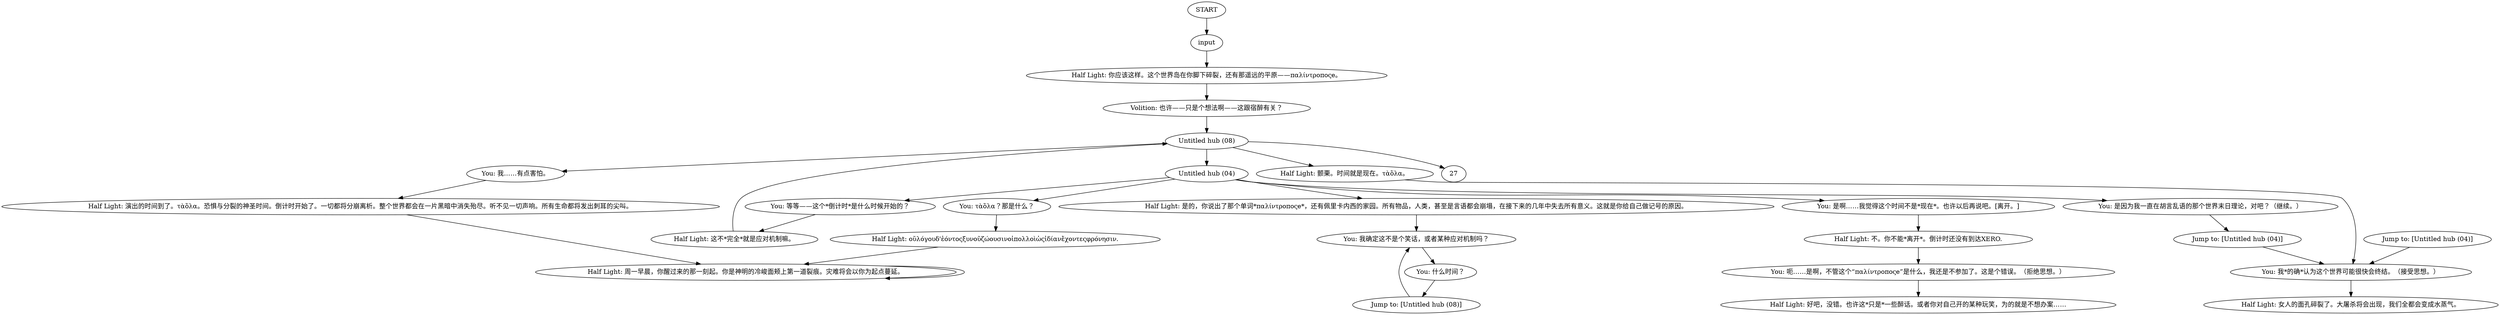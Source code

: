 # THOUGHT / APOCALYPSE COP
# Shivers is all about being an Apocalypse Cop.
#
#Thou art the harbinger of doom, embrace thine destiny.
# ==================================================
digraph G {
	  0 [label="START"];
	  1 [label="input"];
	  2 [label="You: 我……有点害怕。"];
	  3 [label="Volition: 也许——只是个想法啊——这跟宿醉有关？"];
	  4 [label="Half Light: 不。你不能*离开*。倒计时还没有到达XERO."];
	  5 [label="You: 等等——这个*倒计时*是什么时候开始的？"];
	  6 [label="Half Light: 女人的面孔碎裂了。大屠杀将会出现，我们全都会变成水蒸气。"];
	  7 [label="Half Light: 好吧，没错。也许这*只是*一些醉话。或者你对自己开的某种玩笑，为的就是不想办案……"];
	  8 [label="You: 是啊……我觉得这个时间不是*现在*。也许以后再说吧。[离开。]"];
	  9 [label="You: τὰὅλα？那是什么？"];
	  10 [label="Half Light: οῦλόγουδ'ἐόντοςξυνοῦζώουσινοἱπολλοὶὡςἰδίανἔχοντεςφρόνησιν."];
	  11 [label="Jump to: [Untitled hub (04)]"];
	  12 [label="Half Light: 周一早晨，你醒过来的那一刻起。你是神明的冷峻面颊上第一道裂痕。灾难将会以你为起点蔓延。"];
	  13 [label="Half Light: 这不*完全*就是应对机制嘛。"];
	  14 [label="You: 什么时间？"];
	  15 [label="You: 是因为我一直在胡言乱语的那个世界末日理论，对吧？（继续。）"];
	  16 [label="Half Light: 是的，你说出了那个单词*παλίντροποςe*，还有佩里卡内西的家园。所有物品，人类，甚至是言语都会崩塌，在接下来的几年中失去所有意义。这就是你给自己做记号的原因。"];
	  17 [label="Jump to: [Untitled hub (04)]"];
	  18 [label="You: 呃……是啊，不管这个“παλίντροποςe”是什么，我还是不参加了。这是个错误。（拒绝思想。）"];
	  19 [label="Untitled hub (04)"];
	  20 [label="You: 我*的确*认为这个世界可能很快会终结。（接受思想。）"];
	  21 [label="Half Light: 颤栗。时间就是现在。τὰὅλα。"];
	  22 [label="Half Light: 你应该这样。这个世界岛在你脚下碎裂，还有那遥远的平原——παλίντροποςe。"];
	  23 [label="Half Light: 演出的时间到了。τὰὅλα。恐惧与分裂的神圣时间。倒计时开始了。一切都将分崩离析。整个世界都会在一片黑暗中消失殆尽。听不见一切声响。所有生命都将发出刺耳的尖叫。"];
	  24 [label="Jump to: [Untitled hub (08)]"];
	  25 [label="Untitled hub (08)"];
	  26 [label="You: 我确定这不是个笑话，或者某种应对机制吗？"];
	  0 -> 1
	  1 -> 22
	  2 -> 23
	  3 -> 25
	  4 -> 18
	  5 -> 13
	  8 -> 4
	  9 -> 10
	  10 -> 12
	  11 -> 20
	  12 -> 12
	  13 -> 25
	  14 -> 24
	  15 -> 17
	  16 -> 26
	  17 -> 20
	  18 -> 7
	  19 -> 5
	  19 -> 8
	  19 -> 9
	  19 -> 15
	  19 -> 16
	  20 -> 6
	  21 -> 20
	  22 -> 3
	  23 -> 12
	  24 -> 26
	  25 -> 19
	  25 -> 2
	  25 -> 27
	  25 -> 21
	  26 -> 14
}

